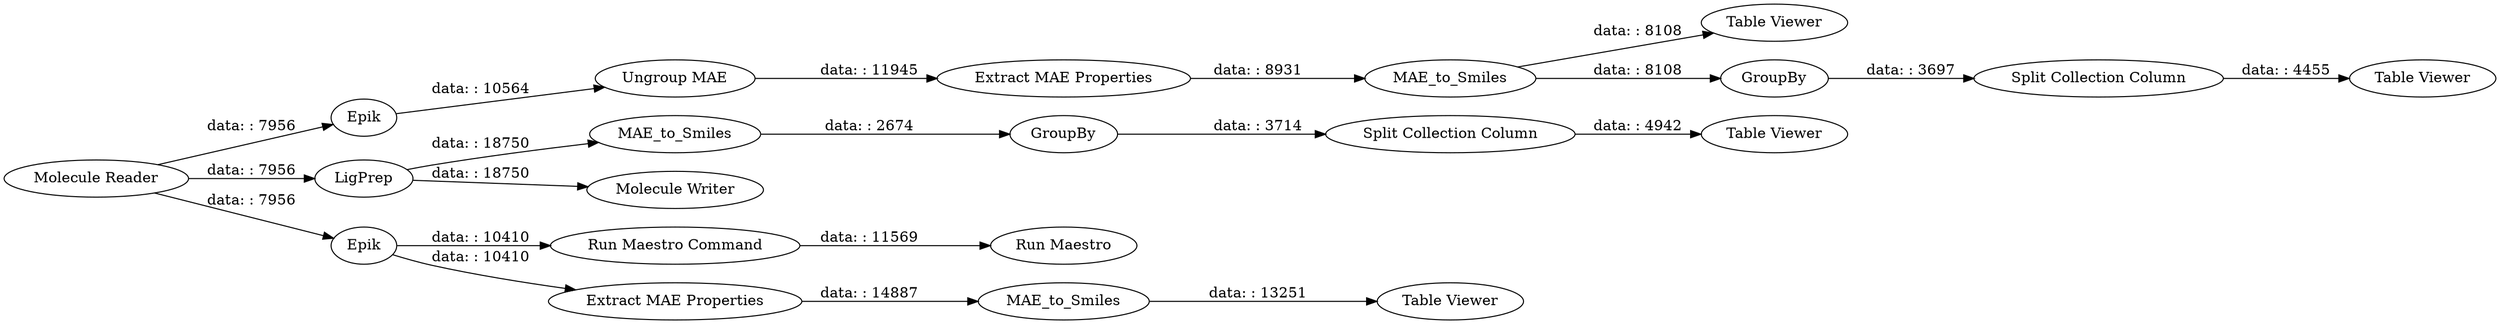 digraph {
	"-166627585611524164_93" [label="Ungroup MAE"]
	"-166627585611524164_84" [label="Table Viewer"]
	"-166627585611524164_4" [label=Epik]
	"-166627585611524164_104" [label="Table Viewer"]
	"-166627585611524164_107" [label=LigPrep]
	"-166627585611524164_95" [label=Epik]
	"-166627585611524164_91" [label=MAE_to_Smiles]
	"-166627585611524164_1" [label="Molecule Reader"]
	"-166627585611524164_97" [label="Table Viewer"]
	"-166627585611524164_90" [label="Split Collection Column"]
	"-166627585611524164_99" [label="Table Viewer"]
	"-166627585611524164_103" [label=GroupBy]
	"-166627585611524164_102" [label="Run Maestro Command"]
	"-166627585611524164_100" [label="Extract MAE Properties"]
	"-166627585611524164_83" [label=GroupBy]
	"-166627585611524164_96" [label=MAE_to_Smiles]
	"-166627585611524164_98" [label=MAE_to_Smiles]
	"-166627585611524164_101" [label="Run Maestro"]
	"-166627585611524164_105" [label="Split Collection Column"]
	"-166627585611524164_106" [label="Molecule Writer"]
	"-166627585611524164_94" [label="Extract MAE Properties"]
	"-166627585611524164_107" -> "-166627585611524164_106" [label="data: : 18750"]
	"-166627585611524164_98" -> "-166627585611524164_99" [label="data: : 13251"]
	"-166627585611524164_95" -> "-166627585611524164_102" [label="data: : 10410"]
	"-166627585611524164_93" -> "-166627585611524164_94" [label="data: : 11945"]
	"-166627585611524164_102" -> "-166627585611524164_101" [label="data: : 11569"]
	"-166627585611524164_100" -> "-166627585611524164_98" [label="data: : 14887"]
	"-166627585611524164_95" -> "-166627585611524164_100" [label="data: : 10410"]
	"-166627585611524164_96" -> "-166627585611524164_83" [label="data: : 8108"]
	"-166627585611524164_103" -> "-166627585611524164_105" [label="data: : 3714"]
	"-166627585611524164_96" -> "-166627585611524164_84" [label="data: : 8108"]
	"-166627585611524164_105" -> "-166627585611524164_104" [label="data: : 4942"]
	"-166627585611524164_1" -> "-166627585611524164_107" [label="data: : 7956"]
	"-166627585611524164_4" -> "-166627585611524164_93" [label="data: : 10564"]
	"-166627585611524164_1" -> "-166627585611524164_95" [label="data: : 7956"]
	"-166627585611524164_91" -> "-166627585611524164_103" [label="data: : 2674"]
	"-166627585611524164_90" -> "-166627585611524164_97" [label="data: : 4455"]
	"-166627585611524164_107" -> "-166627585611524164_91" [label="data: : 18750"]
	"-166627585611524164_94" -> "-166627585611524164_96" [label="data: : 8931"]
	"-166627585611524164_1" -> "-166627585611524164_4" [label="data: : 7956"]
	"-166627585611524164_83" -> "-166627585611524164_90" [label="data: : 3697"]
	rankdir=LR
}
